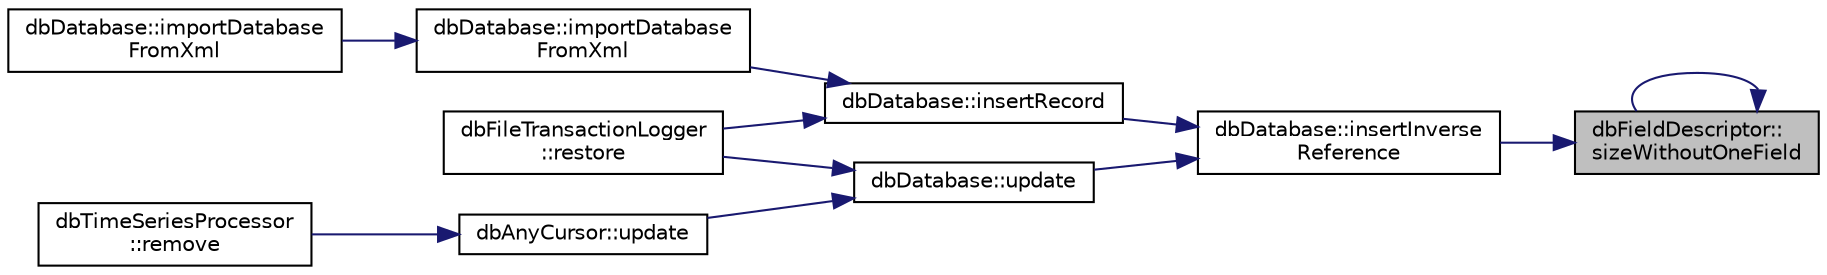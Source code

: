 digraph "dbFieldDescriptor::sizeWithoutOneField"
{
 // INTERACTIVE_SVG=YES
 // LATEX_PDF_SIZE
  edge [fontname="Helvetica",fontsize="10",labelfontname="Helvetica",labelfontsize="10"];
  node [fontname="Helvetica",fontsize="10",shape=record];
  rankdir="RL";
  Node1 [label="dbFieldDescriptor::\lsizeWithoutOneField",height=0.2,width=0.4,color="black", fillcolor="grey75", style="filled", fontcolor="black",tooltip=" "];
  Node1 -> Node2 [dir="back",color="midnightblue",fontsize="10",style="solid"];
  Node2 [label="dbDatabase::insertInverse\lReference",height=0.2,width=0.4,color="black", fillcolor="white", style="filled",URL="$classdbDatabase.html#a6bf2358ecc970b0eca70ced93c2e825e",tooltip=" "];
  Node2 -> Node3 [dir="back",color="midnightblue",fontsize="10",style="solid"];
  Node3 [label="dbDatabase::insertRecord",height=0.2,width=0.4,color="black", fillcolor="white", style="filled",URL="$classdbDatabase.html#a9de489204ef31d019e9eaa66e210c2e4",tooltip=" "];
  Node3 -> Node4 [dir="back",color="midnightblue",fontsize="10",style="solid"];
  Node4 [label="dbDatabase::importDatabase\lFromXml",height=0.2,width=0.4,color="black", fillcolor="white", style="filled",URL="$classdbDatabase.html#a732eb89bfd4a4e5d5d86a86dd7dd93f0",tooltip=" "];
  Node4 -> Node5 [dir="back",color="midnightblue",fontsize="10",style="solid"];
  Node5 [label="dbDatabase::importDatabase\lFromXml",height=0.2,width=0.4,color="black", fillcolor="white", style="filled",URL="$classdbDatabase.html#a143bc9a6e525da2bb8d2972e64f21131",tooltip=" "];
  Node3 -> Node6 [dir="back",color="midnightblue",fontsize="10",style="solid"];
  Node6 [label="dbFileTransactionLogger\l::restore",height=0.2,width=0.4,color="black", fillcolor="white", style="filled",URL="$classdbFileTransactionLogger.html#a62fe3786e91e13fac9a60bd16f356bcf",tooltip=" "];
  Node2 -> Node7 [dir="back",color="midnightblue",fontsize="10",style="solid"];
  Node7 [label="dbDatabase::update",height=0.2,width=0.4,color="black", fillcolor="white", style="filled",URL="$classdbDatabase.html#a3c190e532238b7505976b169bfff55ab",tooltip=" "];
  Node7 -> Node6 [dir="back",color="midnightblue",fontsize="10",style="solid"];
  Node7 -> Node8 [dir="back",color="midnightblue",fontsize="10",style="solid"];
  Node8 [label="dbAnyCursor::update",height=0.2,width=0.4,color="black", fillcolor="white", style="filled",URL="$classdbAnyCursor.html#ac84c01ba117088d1f7cfafbb033c63e3",tooltip=" "];
  Node8 -> Node9 [dir="back",color="midnightblue",fontsize="10",style="solid"];
  Node9 [label="dbTimeSeriesProcessor\l::remove",height=0.2,width=0.4,color="black", fillcolor="white", style="filled",URL="$classdbTimeSeriesProcessor.html#a5b9c0f2e29ed43c74e0dd7576979f0b2",tooltip=" "];
  Node1 -> Node1 [dir="back",color="midnightblue",fontsize="10",style="solid"];
}
